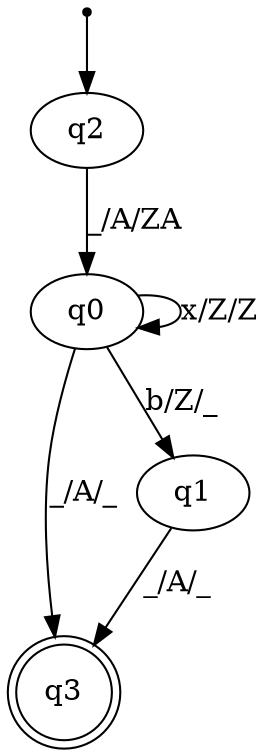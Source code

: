 digraph{
inic[shape=point];
inic->q2;
q0->q3 [label="_/A/_"];
q0->q1 [label="b/Z/_"];
q0->q0 [label="x/Z/Z"];
q1->q3 [label="_/A/_"];
q2->q0 [label="_/A/ZA"];

q3[shape=doublecircle];
}
